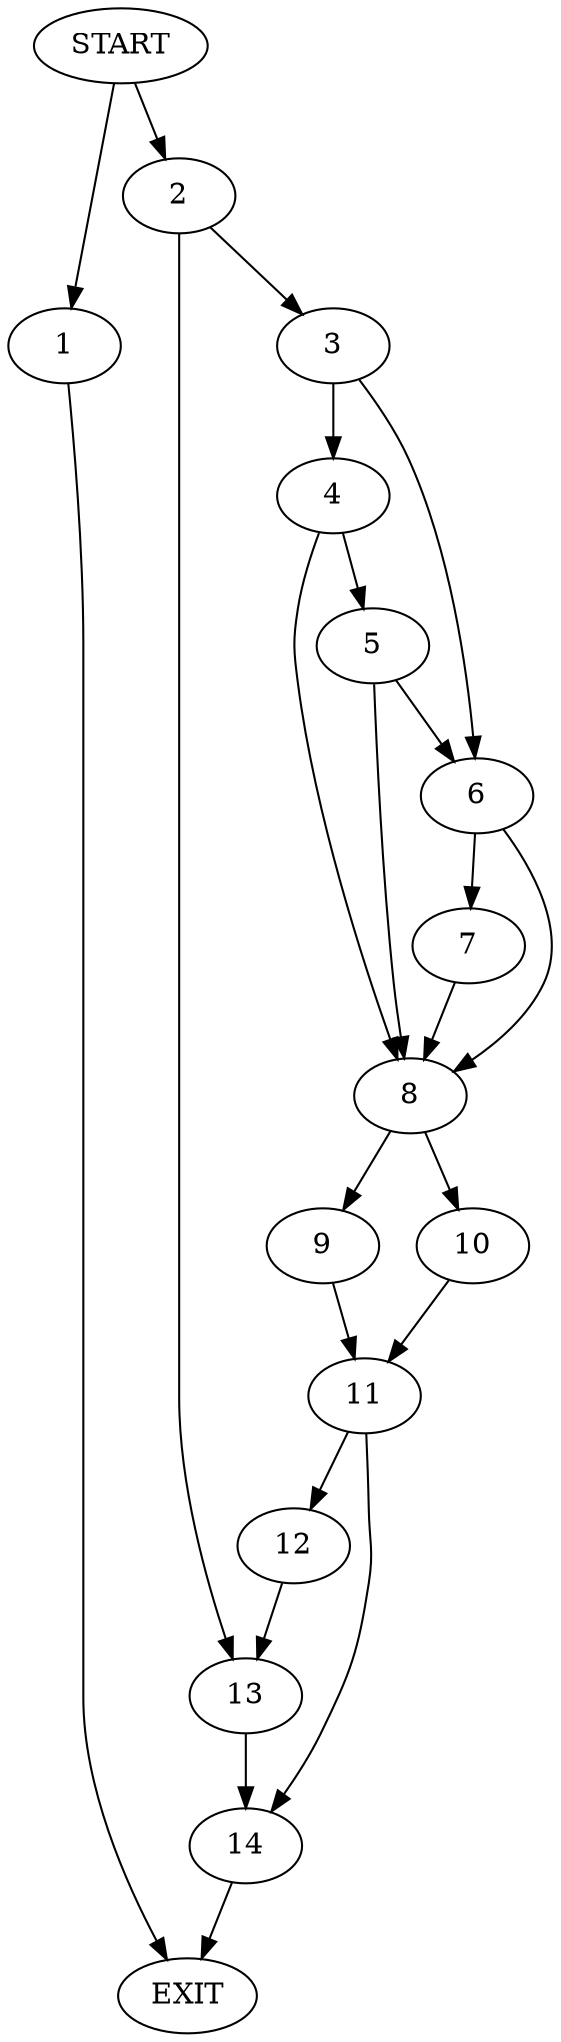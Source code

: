 digraph { 
0 [label="START"];
1;
2;
3;
4;
5;
6;
7;
8;
9;
10;
11;
12;
13;
14;
15[label="EXIT"];
0 -> 2;
0 -> 1;
1 -> 15;
2 -> 3;
2 -> 13;
3 -> 6;
3 -> 4;
4 -> 5;
4 -> 8;
5 -> 6;
5 -> 8;
6 -> 8;
6 -> 7;
7 -> 8;
8 -> 9;
8 -> 10;
9 -> 11;
10 -> 11;
11 -> 14;
11 -> 12;
12 -> 13;
13 -> 14;
14 -> 15;
}